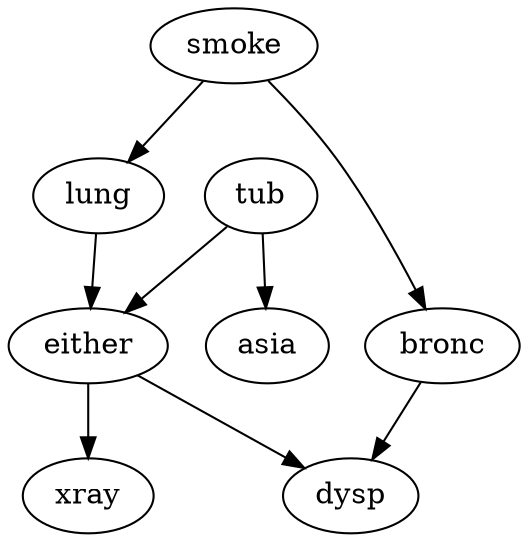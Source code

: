 digraph G {
    "tub" -> "either";
    "lung" -> "either";
    "smoke" -> "bronc";
    "either" -> "xray";
    "either" -> "dysp";
    "bronc" -> "dysp";
    "smoke" -> "lung";
    "tub" -> "asia";
}
